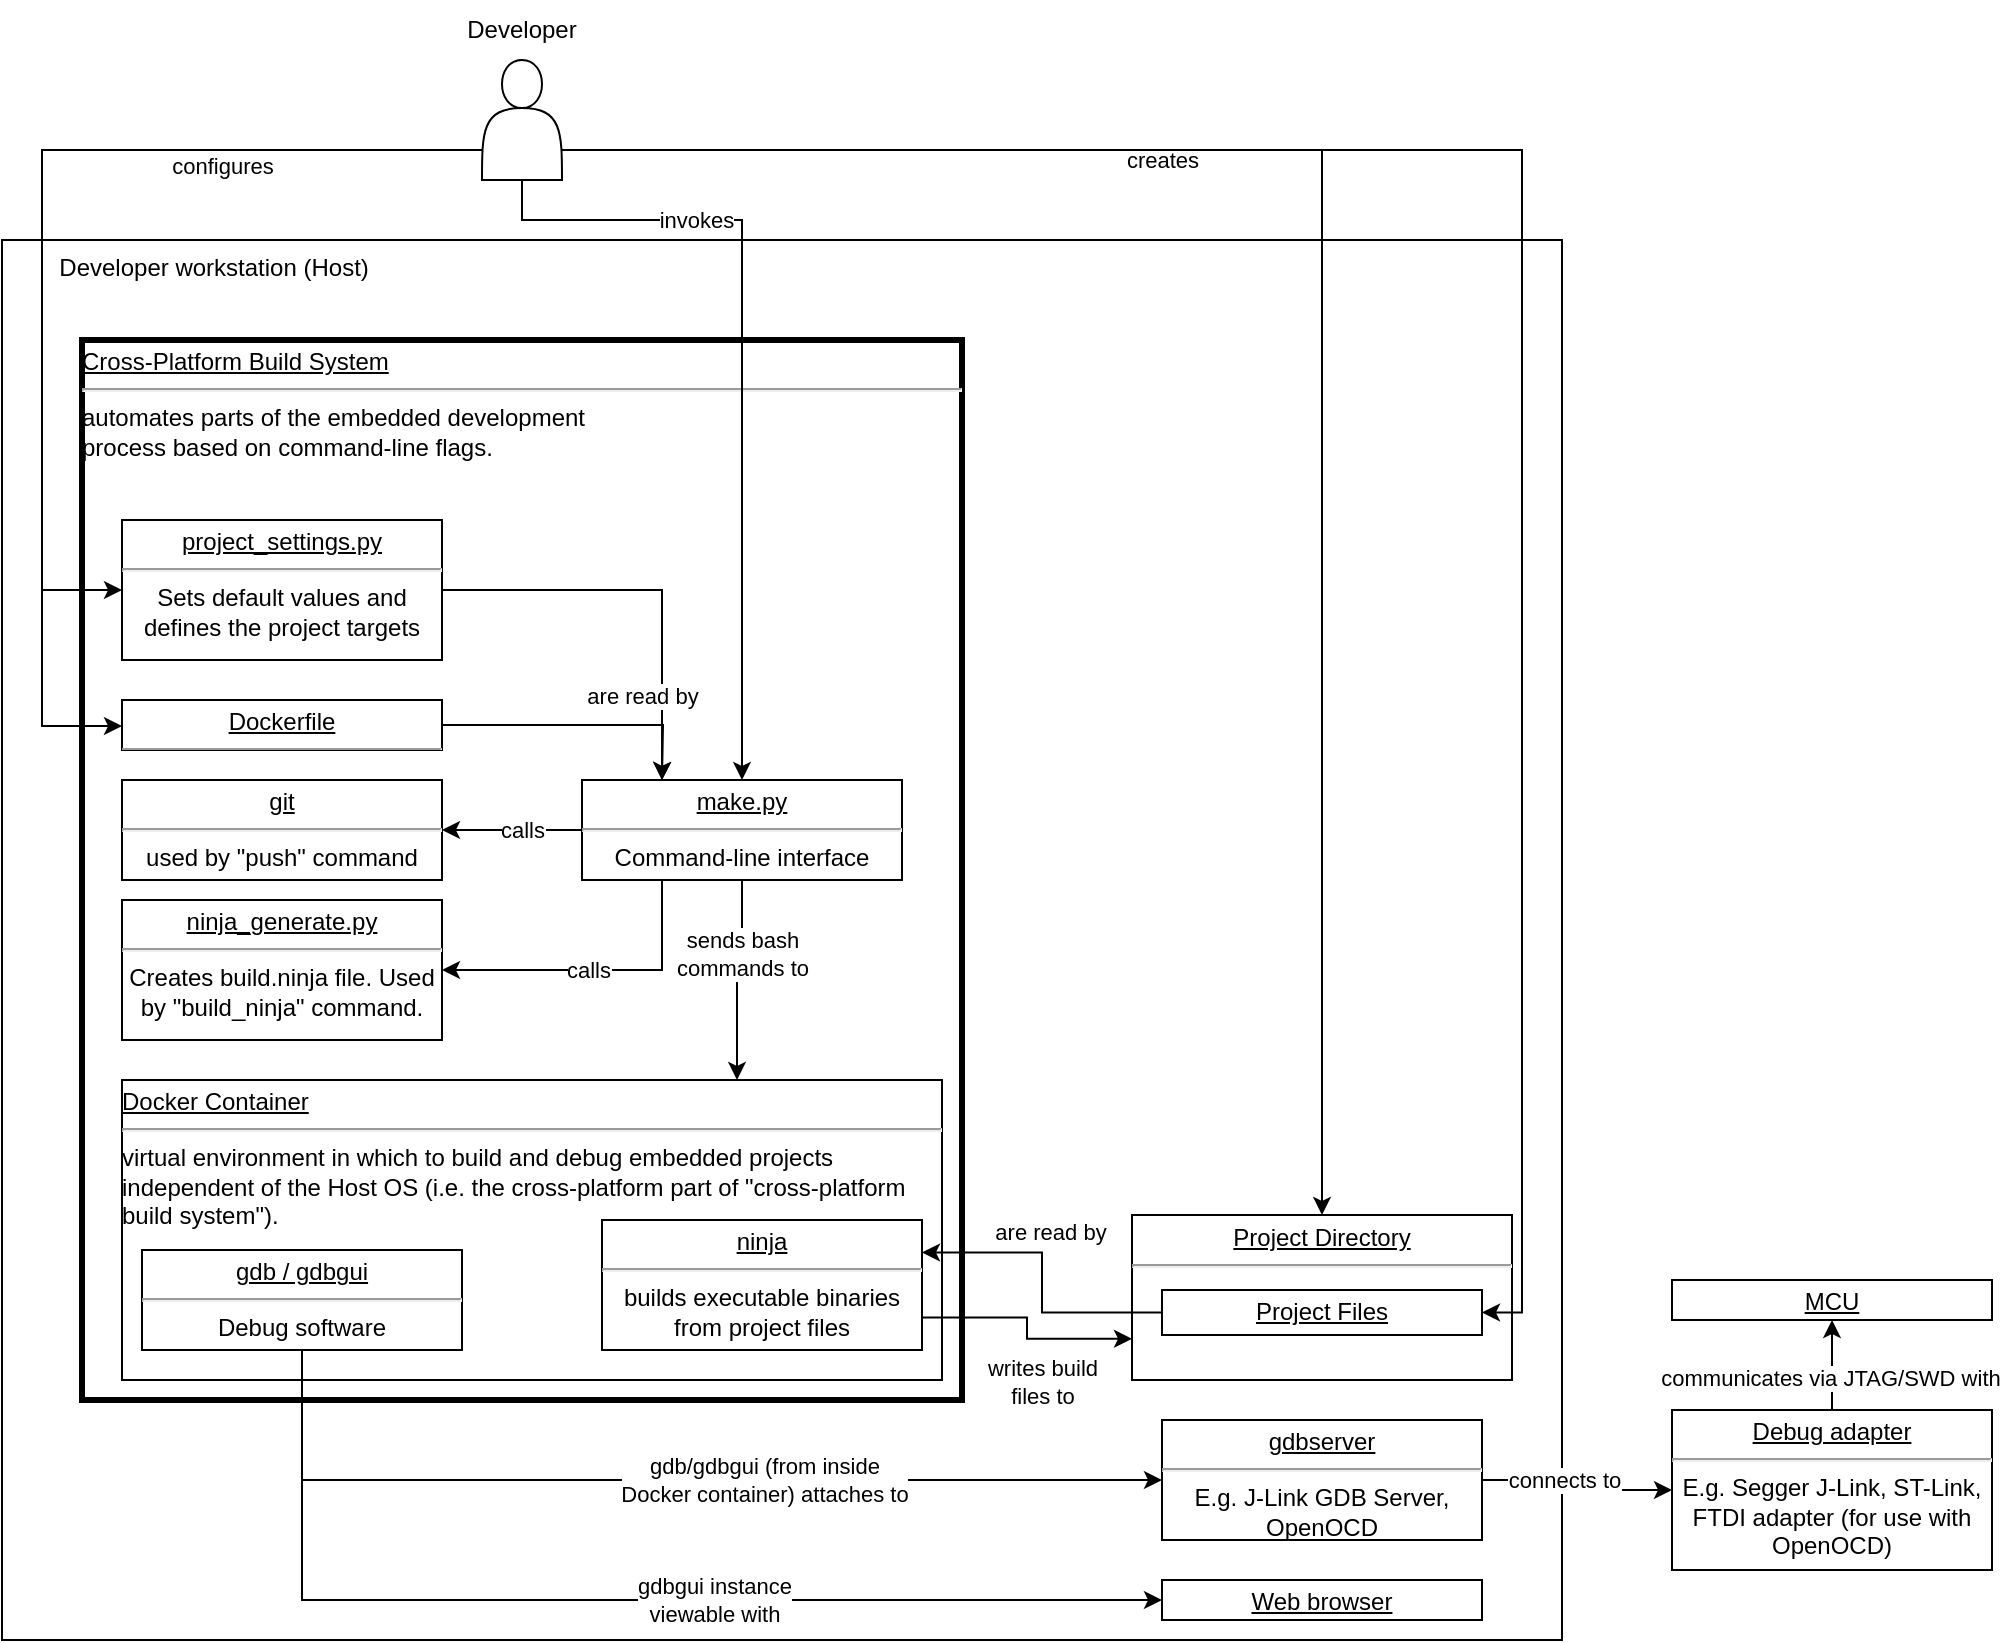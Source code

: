 <mxfile version="18.2.1" type="device"><diagram id="3SxGItbqOsWWz7PbNktz" name="Page-1"><mxGraphModel dx="978" dy="525" grid="1" gridSize="10" guides="1" tooltips="1" connect="1" arrows="1" fold="1" page="1" pageScale="1" pageWidth="1100" pageHeight="850" math="0" shadow="0"><root><mxCell id="0"/><mxCell id="1" parent="0"/><mxCell id="_c9YT3KKI_l9nFCw2bwn-8" value="&lt;div&gt;&amp;nbsp;&amp;nbsp;&amp;nbsp;&amp;nbsp;&amp;nbsp;&amp;nbsp;&amp;nbsp; Developer workstation (Host)&lt;br&gt;&lt;/div&gt;" style="rounded=0;whiteSpace=wrap;html=1;align=left;verticalAlign=top;" parent="1" vertex="1"><mxGeometry x="50" y="130" width="780" height="700" as="geometry"/></mxCell><mxCell id="83xU-3dOGzybzmplNzOV-9" value="&lt;p style=&quot;margin: 4px 0px 0px; text-decoration: underline;&quot; align=&quot;left&quot;&gt;Cross-Platform Build System&lt;br&gt;&lt;/p&gt;&lt;hr&gt;&lt;div align=&quot;left&quot;&gt;automates parts of the embedded development &lt;br&gt;&lt;/div&gt;&lt;div align=&quot;left&quot;&gt;process based on command-line flags.&lt;/div&gt;" style="verticalAlign=top;align=center;overflow=fill;fontSize=12;fontFamily=Helvetica;html=1;whiteSpace=wrap;strokeWidth=3;perimeterSpacing=0;" parent="1" vertex="1"><mxGeometry x="90" y="180" width="440" height="530" as="geometry"/></mxCell><object label="" id="_c9YT3KKI_l9nFCw2bwn-5"><mxCell style="edgeStyle=orthogonalEdgeStyle;rounded=0;orthogonalLoop=1;jettySize=auto;html=1;exitX=0;exitY=0.75;exitDx=0;exitDy=0;entryX=0;entryY=0.5;entryDx=0;entryDy=0;" parent="1" source="_c9YT3KKI_l9nFCw2bwn-4" target="dwW4JY_Jw4grMrZ5ZIkA-19" edge="1"><mxGeometry relative="1" as="geometry"><Array as="points"><mxPoint x="70" y="85"/><mxPoint x="70" y="305"/></Array></mxGeometry></mxCell></object><mxCell id="_c9YT3KKI_l9nFCw2bwn-7" value="configures" style="edgeLabel;html=1;align=center;verticalAlign=middle;resizable=0;points=[];" parent="_c9YT3KKI_l9nFCw2bwn-5" vertex="1" connectable="0"><mxGeometry x="0.197" y="1" relative="1" as="geometry"><mxPoint x="89" y="-60" as="offset"/></mxGeometry></mxCell><mxCell id="_c9YT3KKI_l9nFCw2bwn-16" style="edgeStyle=orthogonalEdgeStyle;rounded=0;orthogonalLoop=1;jettySize=auto;html=1;exitX=1;exitY=0.75;exitDx=0;exitDy=0;entryX=0.5;entryY=0;entryDx=0;entryDy=0;" parent="1" source="_c9YT3KKI_l9nFCw2bwn-4" target="dwW4JY_Jw4grMrZ5ZIkA-7" edge="1"><mxGeometry relative="1" as="geometry"/></mxCell><mxCell id="_c9YT3KKI_l9nFCw2bwn-17" value="creates" style="edgeLabel;html=1;align=center;verticalAlign=middle;resizable=0;points=[];" parent="_c9YT3KKI_l9nFCw2bwn-16" vertex="1" connectable="0"><mxGeometry x="0.126" relative="1" as="geometry"><mxPoint x="-80" y="-129" as="offset"/></mxGeometry></mxCell><mxCell id="dwW4JY_Jw4grMrZ5ZIkA-21" style="edgeStyle=orthogonalEdgeStyle;rounded=0;orthogonalLoop=1;jettySize=auto;html=1;exitX=0;exitY=0.75;exitDx=0;exitDy=0;entryX=0;entryY=0.5;entryDx=0;entryDy=0;" edge="1" parent="1" source="_c9YT3KKI_l9nFCw2bwn-4" target="dwW4JY_Jw4grMrZ5ZIkA-16"><mxGeometry relative="1" as="geometry"><Array as="points"><mxPoint x="70" y="85"/><mxPoint x="70" y="373"/><mxPoint x="110" y="373"/></Array></mxGeometry></mxCell><mxCell id="dwW4JY_Jw4grMrZ5ZIkA-23" style="edgeStyle=orthogonalEdgeStyle;rounded=0;orthogonalLoop=1;jettySize=auto;html=1;exitX=0.5;exitY=1;exitDx=0;exitDy=0;entryX=0.5;entryY=0;entryDx=0;entryDy=0;" edge="1" parent="1" source="_c9YT3KKI_l9nFCw2bwn-4" target="dwW4JY_Jw4grMrZ5ZIkA-18"><mxGeometry relative="1" as="geometry"><Array as="points"><mxPoint x="310" y="120"/><mxPoint x="420" y="120"/></Array></mxGeometry></mxCell><mxCell id="dwW4JY_Jw4grMrZ5ZIkA-24" value="invokes" style="edgeLabel;html=1;align=center;verticalAlign=middle;resizable=0;points=[];" vertex="1" connectable="0" parent="dwW4JY_Jw4grMrZ5ZIkA-23"><mxGeometry x="-0.48" relative="1" as="geometry"><mxPoint as="offset"/></mxGeometry></mxCell><mxCell id="_c9YT3KKI_l9nFCw2bwn-4" value="" style="shape=actor;whiteSpace=wrap;html=1;verticalAlign=bottom;horizontal=1;" parent="1" vertex="1"><mxGeometry x="290" y="40" width="40" height="60" as="geometry"/></mxCell><mxCell id="_c9YT3KKI_l9nFCw2bwn-6" value="Developer" style="text;html=1;strokeColor=none;fillColor=none;align=center;verticalAlign=middle;whiteSpace=wrap;rounded=0;" parent="1" vertex="1"><mxGeometry x="280" y="10" width="60" height="30" as="geometry"/></mxCell><mxCell id="dwW4JY_Jw4grMrZ5ZIkA-7" value="&lt;p style=&quot;margin: 4px 0px 0px; text-decoration: underline;&quot;&gt;Project Directory&lt;br&gt;&lt;/p&gt;&lt;hr&gt;&lt;div&gt;&lt;br&gt;&lt;/div&gt;" style="verticalAlign=top;align=center;overflow=fill;fontSize=12;fontFamily=Helvetica;html=1;whiteSpace=wrap;" vertex="1" parent="1"><mxGeometry x="615" y="617.5" width="190" height="82.5" as="geometry"/></mxCell><mxCell id="_c9YT3KKI_l9nFCw2bwn-14" value="&lt;p style=&quot;margin: 4px 0px 0px; text-decoration: underline;&quot;&gt;Project Files&lt;br&gt;&lt;/p&gt;&lt;hr&gt;&lt;div&gt;C/C++ source, header, static library files to be turned into executable binaries.&lt;br&gt;&lt;/div&gt;" style="verticalAlign=top;align=center;overflow=fill;fontSize=12;fontFamily=Helvetica;html=1;whiteSpace=wrap;" parent="1" vertex="1"><mxGeometry x="630" y="655" width="160" height="22.5" as="geometry"/></mxCell><mxCell id="_c9YT3KKI_l9nFCw2bwn-29" value="&lt;p style=&quot;margin: 4px 0px 0px; text-decoration: underline;&quot;&gt;Web browser&lt;br&gt;&lt;/p&gt;&lt;hr&gt;&lt;div&gt;Displays gdbgui instance.&lt;br&gt;&lt;/div&gt;" style="verticalAlign=top;align=center;overflow=fill;fontSize=12;fontFamily=Helvetica;html=1;whiteSpace=wrap;" parent="1" vertex="1"><mxGeometry x="630" y="800" width="160" height="20" as="geometry"/></mxCell><mxCell id="_c9YT3KKI_l9nFCw2bwn-37" style="edgeStyle=orthogonalEdgeStyle;rounded=0;orthogonalLoop=1;jettySize=auto;html=1;exitX=1;exitY=0.5;exitDx=0;exitDy=0;entryX=0;entryY=0.5;entryDx=0;entryDy=0;" parent="1" source="_c9YT3KKI_l9nFCw2bwn-30" target="_c9YT3KKI_l9nFCw2bwn-31" edge="1"><mxGeometry relative="1" as="geometry"/></mxCell><mxCell id="dwW4JY_Jw4grMrZ5ZIkA-6" value="connects to" style="edgeLabel;html=1;align=center;verticalAlign=middle;resizable=0;points=[];" vertex="1" connectable="0" parent="_c9YT3KKI_l9nFCw2bwn-37"><mxGeometry x="-0.242" y="1" relative="1" as="geometry"><mxPoint x="3" y="1" as="offset"/></mxGeometry></mxCell><mxCell id="_c9YT3KKI_l9nFCw2bwn-30" value="&lt;p style=&quot;margin: 4px 0px 0px; text-decoration: underline;&quot;&gt;gdbserver&lt;br&gt;&lt;/p&gt;&lt;hr&gt;&lt;div&gt;E.g. J-Link GDB Server, OpenOCD&lt;br&gt;&lt;/div&gt;" style="verticalAlign=top;align=center;overflow=fill;fontSize=12;fontFamily=Helvetica;html=1;whiteSpace=wrap;" parent="1" vertex="1"><mxGeometry x="630" y="720" width="160" height="60" as="geometry"/></mxCell><mxCell id="_c9YT3KKI_l9nFCw2bwn-38" style="edgeStyle=orthogonalEdgeStyle;rounded=0;orthogonalLoop=1;jettySize=auto;html=1;exitX=0.5;exitY=0;exitDx=0;exitDy=0;entryX=0.5;entryY=1;entryDx=0;entryDy=0;" parent="1" source="_c9YT3KKI_l9nFCw2bwn-31" target="_c9YT3KKI_l9nFCw2bwn-32" edge="1"><mxGeometry relative="1" as="geometry"/></mxCell><mxCell id="dwW4JY_Jw4grMrZ5ZIkA-5" value="communicates via JTAG/SWD with" style="edgeLabel;html=1;align=center;verticalAlign=middle;resizable=0;points=[];" vertex="1" connectable="0" parent="_c9YT3KKI_l9nFCw2bwn-38"><mxGeometry x="-0.279" y="1" relative="1" as="geometry"><mxPoint as="offset"/></mxGeometry></mxCell><mxCell id="_c9YT3KKI_l9nFCw2bwn-31" value="&lt;p style=&quot;margin: 4px 0px 0px; text-decoration: underline;&quot;&gt;Debug adapter&lt;br&gt;&lt;/p&gt;&lt;hr&gt;E.g. Segger J-Link, ST-Link, FTDI adapter (for use with OpenOCD)" style="verticalAlign=top;align=center;overflow=fill;fontSize=12;fontFamily=Helvetica;html=1;whiteSpace=wrap;" parent="1" vertex="1"><mxGeometry x="885" y="715" width="160" height="80" as="geometry"/></mxCell><mxCell id="_c9YT3KKI_l9nFCw2bwn-32" value="&lt;p style=&quot;margin: 4px 0px 0px; text-decoration: underline;&quot;&gt;MCU&lt;br&gt;&lt;/p&gt;&lt;hr&gt;&lt;div&gt;Debug software &lt;br&gt;&lt;/div&gt;" style="verticalAlign=top;align=center;overflow=fill;fontSize=12;fontFamily=Helvetica;html=1;whiteSpace=wrap;" parent="1" vertex="1"><mxGeometry x="885" y="650" width="160" height="20" as="geometry"/></mxCell><mxCell id="dwW4JY_Jw4grMrZ5ZIkA-12" style="edgeStyle=orthogonalEdgeStyle;rounded=0;orthogonalLoop=1;jettySize=auto;html=1;exitX=1;exitY=0.75;exitDx=0;exitDy=0;entryX=1;entryY=0.5;entryDx=0;entryDy=0;" edge="1" parent="1" source="_c9YT3KKI_l9nFCw2bwn-4" target="_c9YT3KKI_l9nFCw2bwn-14"><mxGeometry relative="1" as="geometry"/></mxCell><mxCell id="dwW4JY_Jw4grMrZ5ZIkA-13" value="&lt;p style=&quot;margin: 4px 0px 0px; text-decoration: underline;&quot;&gt;Docker Container&lt;br&gt;&lt;/p&gt;&lt;hr&gt;&lt;div&gt;virtual environment in which to build and debug embedded projects independent of the Host OS (i.e. the cross-platform part of &quot;cross-platform build system&quot;).&lt;br&gt;&lt;/div&gt;" style="verticalAlign=top;align=left;overflow=fill;fontSize=12;fontFamily=Helvetica;html=1;whiteSpace=wrap;" vertex="1" parent="1"><mxGeometry x="110" y="550" width="410" height="150" as="geometry"/></mxCell><mxCell id="dwW4JY_Jw4grMrZ5ZIkA-14" value="&lt;p style=&quot;margin: 4px 0px 0px; text-decoration: underline;&quot;&gt;git&lt;br&gt;&lt;/p&gt;&lt;hr&gt;&lt;div&gt;used by &quot;push&quot; command&lt;/div&gt;" style="verticalAlign=top;align=center;overflow=fill;fontSize=12;fontFamily=Helvetica;html=1;whiteSpace=wrap;" vertex="1" parent="1"><mxGeometry x="110" y="400" width="160" height="50" as="geometry"/></mxCell><mxCell id="dwW4JY_Jw4grMrZ5ZIkA-15" value="&lt;p style=&quot;margin: 4px 0px 0px; text-decoration: underline;&quot;&gt;ninja&lt;br&gt;&lt;/p&gt;&lt;hr&gt;&lt;div&gt;builds executable binaries from project files&lt;br&gt;&lt;/div&gt;" style="verticalAlign=top;align=center;overflow=fill;fontSize=12;fontFamily=Helvetica;html=1;whiteSpace=wrap;" vertex="1" parent="1"><mxGeometry x="350" y="620" width="160" height="65" as="geometry"/></mxCell><mxCell id="dwW4JY_Jw4grMrZ5ZIkA-30" style="edgeStyle=orthogonalEdgeStyle;rounded=0;orthogonalLoop=1;jettySize=auto;html=1;exitX=1;exitY=0.5;exitDx=0;exitDy=0;" edge="1" parent="1" source="dwW4JY_Jw4grMrZ5ZIkA-16"><mxGeometry relative="1" as="geometry"><mxPoint x="380" y="400" as="targetPoint"/></mxGeometry></mxCell><mxCell id="dwW4JY_Jw4grMrZ5ZIkA-16" value="&lt;p style=&quot;margin: 4px 0px 0px; text-decoration: underline;&quot;&gt;Dockerfile&lt;br&gt;&lt;/p&gt;&lt;hr&gt;&lt;div&gt;Binary image created by a Dockerfile&lt;br&gt;&lt;/div&gt;" style="verticalAlign=top;align=center;overflow=fill;fontSize=12;fontFamily=Helvetica;html=1;whiteSpace=wrap;" vertex="1" parent="1"><mxGeometry x="110" y="360" width="160" height="25" as="geometry"/></mxCell><mxCell id="dwW4JY_Jw4grMrZ5ZIkA-17" value="&lt;p style=&quot;margin: 4px 0px 0px; text-decoration: underline;&quot;&gt;gdb / gdbgui&lt;br&gt;&lt;/p&gt;&lt;hr&gt;&lt;div&gt;Debug software &lt;br&gt;&lt;/div&gt;" style="verticalAlign=top;align=center;overflow=fill;fontSize=12;fontFamily=Helvetica;html=1;whiteSpace=wrap;" vertex="1" parent="1"><mxGeometry x="120" y="635" width="160" height="50" as="geometry"/></mxCell><mxCell id="dwW4JY_Jw4grMrZ5ZIkA-22" style="edgeStyle=orthogonalEdgeStyle;rounded=0;orthogonalLoop=1;jettySize=auto;html=1;exitX=0;exitY=0.5;exitDx=0;exitDy=0;entryX=1;entryY=0.5;entryDx=0;entryDy=0;" edge="1" parent="1" source="dwW4JY_Jw4grMrZ5ZIkA-18" target="dwW4JY_Jw4grMrZ5ZIkA-14"><mxGeometry relative="1" as="geometry"/></mxCell><mxCell id="dwW4JY_Jw4grMrZ5ZIkA-25" value="calls" style="edgeLabel;html=1;align=center;verticalAlign=middle;resizable=0;points=[];" vertex="1" connectable="0" parent="dwW4JY_Jw4grMrZ5ZIkA-22"><mxGeometry x="0.29" y="-1" relative="1" as="geometry"><mxPoint x="15" y="1" as="offset"/></mxGeometry></mxCell><mxCell id="dwW4JY_Jw4grMrZ5ZIkA-27" style="edgeStyle=orthogonalEdgeStyle;rounded=0;orthogonalLoop=1;jettySize=auto;html=1;exitX=0.5;exitY=1;exitDx=0;exitDy=0;entryX=0.75;entryY=0;entryDx=0;entryDy=0;" edge="1" parent="1" source="dwW4JY_Jw4grMrZ5ZIkA-18" target="dwW4JY_Jw4grMrZ5ZIkA-13"><mxGeometry relative="1" as="geometry"/></mxCell><mxCell id="dwW4JY_Jw4grMrZ5ZIkA-28" value="&lt;div&gt;sends bash &lt;br&gt;&lt;/div&gt;&lt;div&gt;commands to&lt;/div&gt;" style="edgeLabel;html=1;align=center;verticalAlign=middle;resizable=0;points=[];" vertex="1" connectable="0" parent="dwW4JY_Jw4grMrZ5ZIkA-27"><mxGeometry x="-0.275" relative="1" as="geometry"><mxPoint as="offset"/></mxGeometry></mxCell><mxCell id="dwW4JY_Jw4grMrZ5ZIkA-32" style="edgeStyle=orthogonalEdgeStyle;rounded=0;orthogonalLoop=1;jettySize=auto;html=1;exitX=0.25;exitY=1;exitDx=0;exitDy=0;entryX=1;entryY=0.5;entryDx=0;entryDy=0;" edge="1" parent="1" source="dwW4JY_Jw4grMrZ5ZIkA-18" target="dwW4JY_Jw4grMrZ5ZIkA-20"><mxGeometry relative="1" as="geometry"/></mxCell><mxCell id="dwW4JY_Jw4grMrZ5ZIkA-33" value="calls" style="edgeLabel;html=1;align=center;verticalAlign=middle;resizable=0;points=[];" vertex="1" connectable="0" parent="dwW4JY_Jw4grMrZ5ZIkA-32"><mxGeometry x="0.067" relative="1" as="geometry"><mxPoint as="offset"/></mxGeometry></mxCell><mxCell id="dwW4JY_Jw4grMrZ5ZIkA-18" value="&lt;p style=&quot;margin: 4px 0px 0px; text-decoration: underline;&quot;&gt;make.py&lt;br&gt;&lt;/p&gt;&lt;hr&gt;&lt;div&gt;Command-line interface&lt;br&gt;&lt;/div&gt;" style="verticalAlign=top;align=center;overflow=fill;fontSize=12;fontFamily=Helvetica;html=1;whiteSpace=wrap;" vertex="1" parent="1"><mxGeometry x="340" y="400" width="160" height="50" as="geometry"/></mxCell><mxCell id="dwW4JY_Jw4grMrZ5ZIkA-29" style="edgeStyle=orthogonalEdgeStyle;rounded=0;orthogonalLoop=1;jettySize=auto;html=1;exitX=1;exitY=0.5;exitDx=0;exitDy=0;entryX=0.25;entryY=0;entryDx=0;entryDy=0;" edge="1" parent="1" source="dwW4JY_Jw4grMrZ5ZIkA-19" target="dwW4JY_Jw4grMrZ5ZIkA-18"><mxGeometry relative="1" as="geometry"/></mxCell><mxCell id="dwW4JY_Jw4grMrZ5ZIkA-31" value="are read by" style="edgeLabel;html=1;align=center;verticalAlign=middle;resizable=0;points=[];" vertex="1" connectable="0" parent="dwW4JY_Jw4grMrZ5ZIkA-29"><mxGeometry x="0.817" y="-3" relative="1" as="geometry"><mxPoint x="-7" y="-23" as="offset"/></mxGeometry></mxCell><mxCell id="dwW4JY_Jw4grMrZ5ZIkA-19" value="&lt;p style=&quot;margin: 4px 0px 0px; text-decoration: underline;&quot;&gt;project_settings.py&lt;br&gt;&lt;/p&gt;&lt;hr&gt;Sets default values and defines the project targets" style="verticalAlign=top;align=center;overflow=fill;fontSize=12;fontFamily=Helvetica;html=1;whiteSpace=wrap;" vertex="1" parent="1"><mxGeometry x="110" y="270" width="160" height="70" as="geometry"/></mxCell><mxCell id="dwW4JY_Jw4grMrZ5ZIkA-20" value="&lt;p style=&quot;margin: 4px 0px 0px; text-decoration: underline;&quot;&gt;ninja_generate.py&lt;br&gt;&lt;/p&gt;&lt;hr&gt;Creates build.ninja file. Used by &quot;build_ninja&quot; command." style="verticalAlign=top;align=center;overflow=fill;fontSize=12;fontFamily=Helvetica;html=1;whiteSpace=wrap;" vertex="1" parent="1"><mxGeometry x="110" y="460" width="160" height="70" as="geometry"/></mxCell><mxCell id="dwW4JY_Jw4grMrZ5ZIkA-8" style="edgeStyle=orthogonalEdgeStyle;rounded=0;orthogonalLoop=1;jettySize=auto;html=1;exitX=1;exitY=0.75;exitDx=0;exitDy=0;entryX=0;entryY=0.75;entryDx=0;entryDy=0;" edge="1" parent="1" source="dwW4JY_Jw4grMrZ5ZIkA-15" target="dwW4JY_Jw4grMrZ5ZIkA-7"><mxGeometry relative="1" as="geometry"/></mxCell><mxCell id="dwW4JY_Jw4grMrZ5ZIkA-11" value="&lt;div&gt;writes build &lt;br&gt;&lt;/div&gt;&lt;div&gt;files to&lt;/div&gt;" style="edgeLabel;html=1;align=center;verticalAlign=middle;resizable=0;points=[];" vertex="1" connectable="0" parent="dwW4JY_Jw4grMrZ5ZIkA-8"><mxGeometry x="0.323" y="-1" relative="1" as="geometry"><mxPoint x="-6" y="20" as="offset"/></mxGeometry></mxCell><mxCell id="dwW4JY_Jw4grMrZ5ZIkA-3" style="edgeStyle=orthogonalEdgeStyle;rounded=0;orthogonalLoop=1;jettySize=auto;html=1;exitX=0.5;exitY=1;exitDx=0;exitDy=0;entryX=0;entryY=0.5;entryDx=0;entryDy=0;" edge="1" parent="1" source="dwW4JY_Jw4grMrZ5ZIkA-17" target="_c9YT3KKI_l9nFCw2bwn-30"><mxGeometry relative="1" as="geometry"/></mxCell><mxCell id="dwW4JY_Jw4grMrZ5ZIkA-4" value="&lt;div&gt;gdb/gdbgui (from inside &lt;br&gt;&lt;/div&gt;&lt;div&gt;Docker container) attaches to&lt;/div&gt;" style="edgeLabel;html=1;align=center;verticalAlign=middle;resizable=0;points=[];" vertex="1" connectable="0" parent="dwW4JY_Jw4grMrZ5ZIkA-3"><mxGeometry x="-0.026" y="-2" relative="1" as="geometry"><mxPoint x="55" y="-2" as="offset"/></mxGeometry></mxCell><mxCell id="dwW4JY_Jw4grMrZ5ZIkA-1" style="edgeStyle=orthogonalEdgeStyle;rounded=0;orthogonalLoop=1;jettySize=auto;html=1;exitX=0.5;exitY=1;exitDx=0;exitDy=0;entryX=0;entryY=0.5;entryDx=0;entryDy=0;" edge="1" parent="1" source="dwW4JY_Jw4grMrZ5ZIkA-17" target="_c9YT3KKI_l9nFCw2bwn-29"><mxGeometry relative="1" as="geometry"/></mxCell><mxCell id="dwW4JY_Jw4grMrZ5ZIkA-2" value="&lt;div&gt;gdbgui instance&lt;/div&gt;&lt;div&gt;viewable with&lt;br&gt;&lt;/div&gt;" style="edgeLabel;html=1;align=center;verticalAlign=middle;resizable=0;points=[];" vertex="1" connectable="0" parent="dwW4JY_Jw4grMrZ5ZIkA-1"><mxGeometry x="-0.395" y="-2" relative="1" as="geometry"><mxPoint x="163" y="-2" as="offset"/></mxGeometry></mxCell><mxCell id="dwW4JY_Jw4grMrZ5ZIkA-9" style="edgeStyle=orthogonalEdgeStyle;rounded=0;orthogonalLoop=1;jettySize=auto;html=1;exitX=0;exitY=0.5;exitDx=0;exitDy=0;entryX=1;entryY=0.25;entryDx=0;entryDy=0;" edge="1" parent="1" source="_c9YT3KKI_l9nFCw2bwn-14" target="dwW4JY_Jw4grMrZ5ZIkA-15"><mxGeometry relative="1" as="geometry"/></mxCell><mxCell id="dwW4JY_Jw4grMrZ5ZIkA-10" value="are read by" style="edgeLabel;html=1;align=center;verticalAlign=middle;resizable=0;points=[];" vertex="1" connectable="0" parent="dwW4JY_Jw4grMrZ5ZIkA-9"><mxGeometry x="0.343" y="-1" relative="1" as="geometry"><mxPoint x="14" y="-10" as="offset"/></mxGeometry></mxCell></root></mxGraphModel></diagram></mxfile>